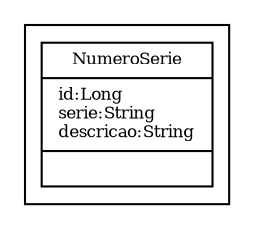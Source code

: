 digraph G{
fontname = "Times-Roman"
fontsize = 8

node [
        fontname = "Times-Roman"
        fontsize = 8
        shape = "record"
]

edge [
        fontname = "Times-Roman"
        fontsize = 8
]

subgraph clusterSERIE_DE_NOTA_FISCAL
{
NumeroSerie [label = "{NumeroSerie|id:Long\lserie:String\ldescricao:String\l|\l}"]
}
}
